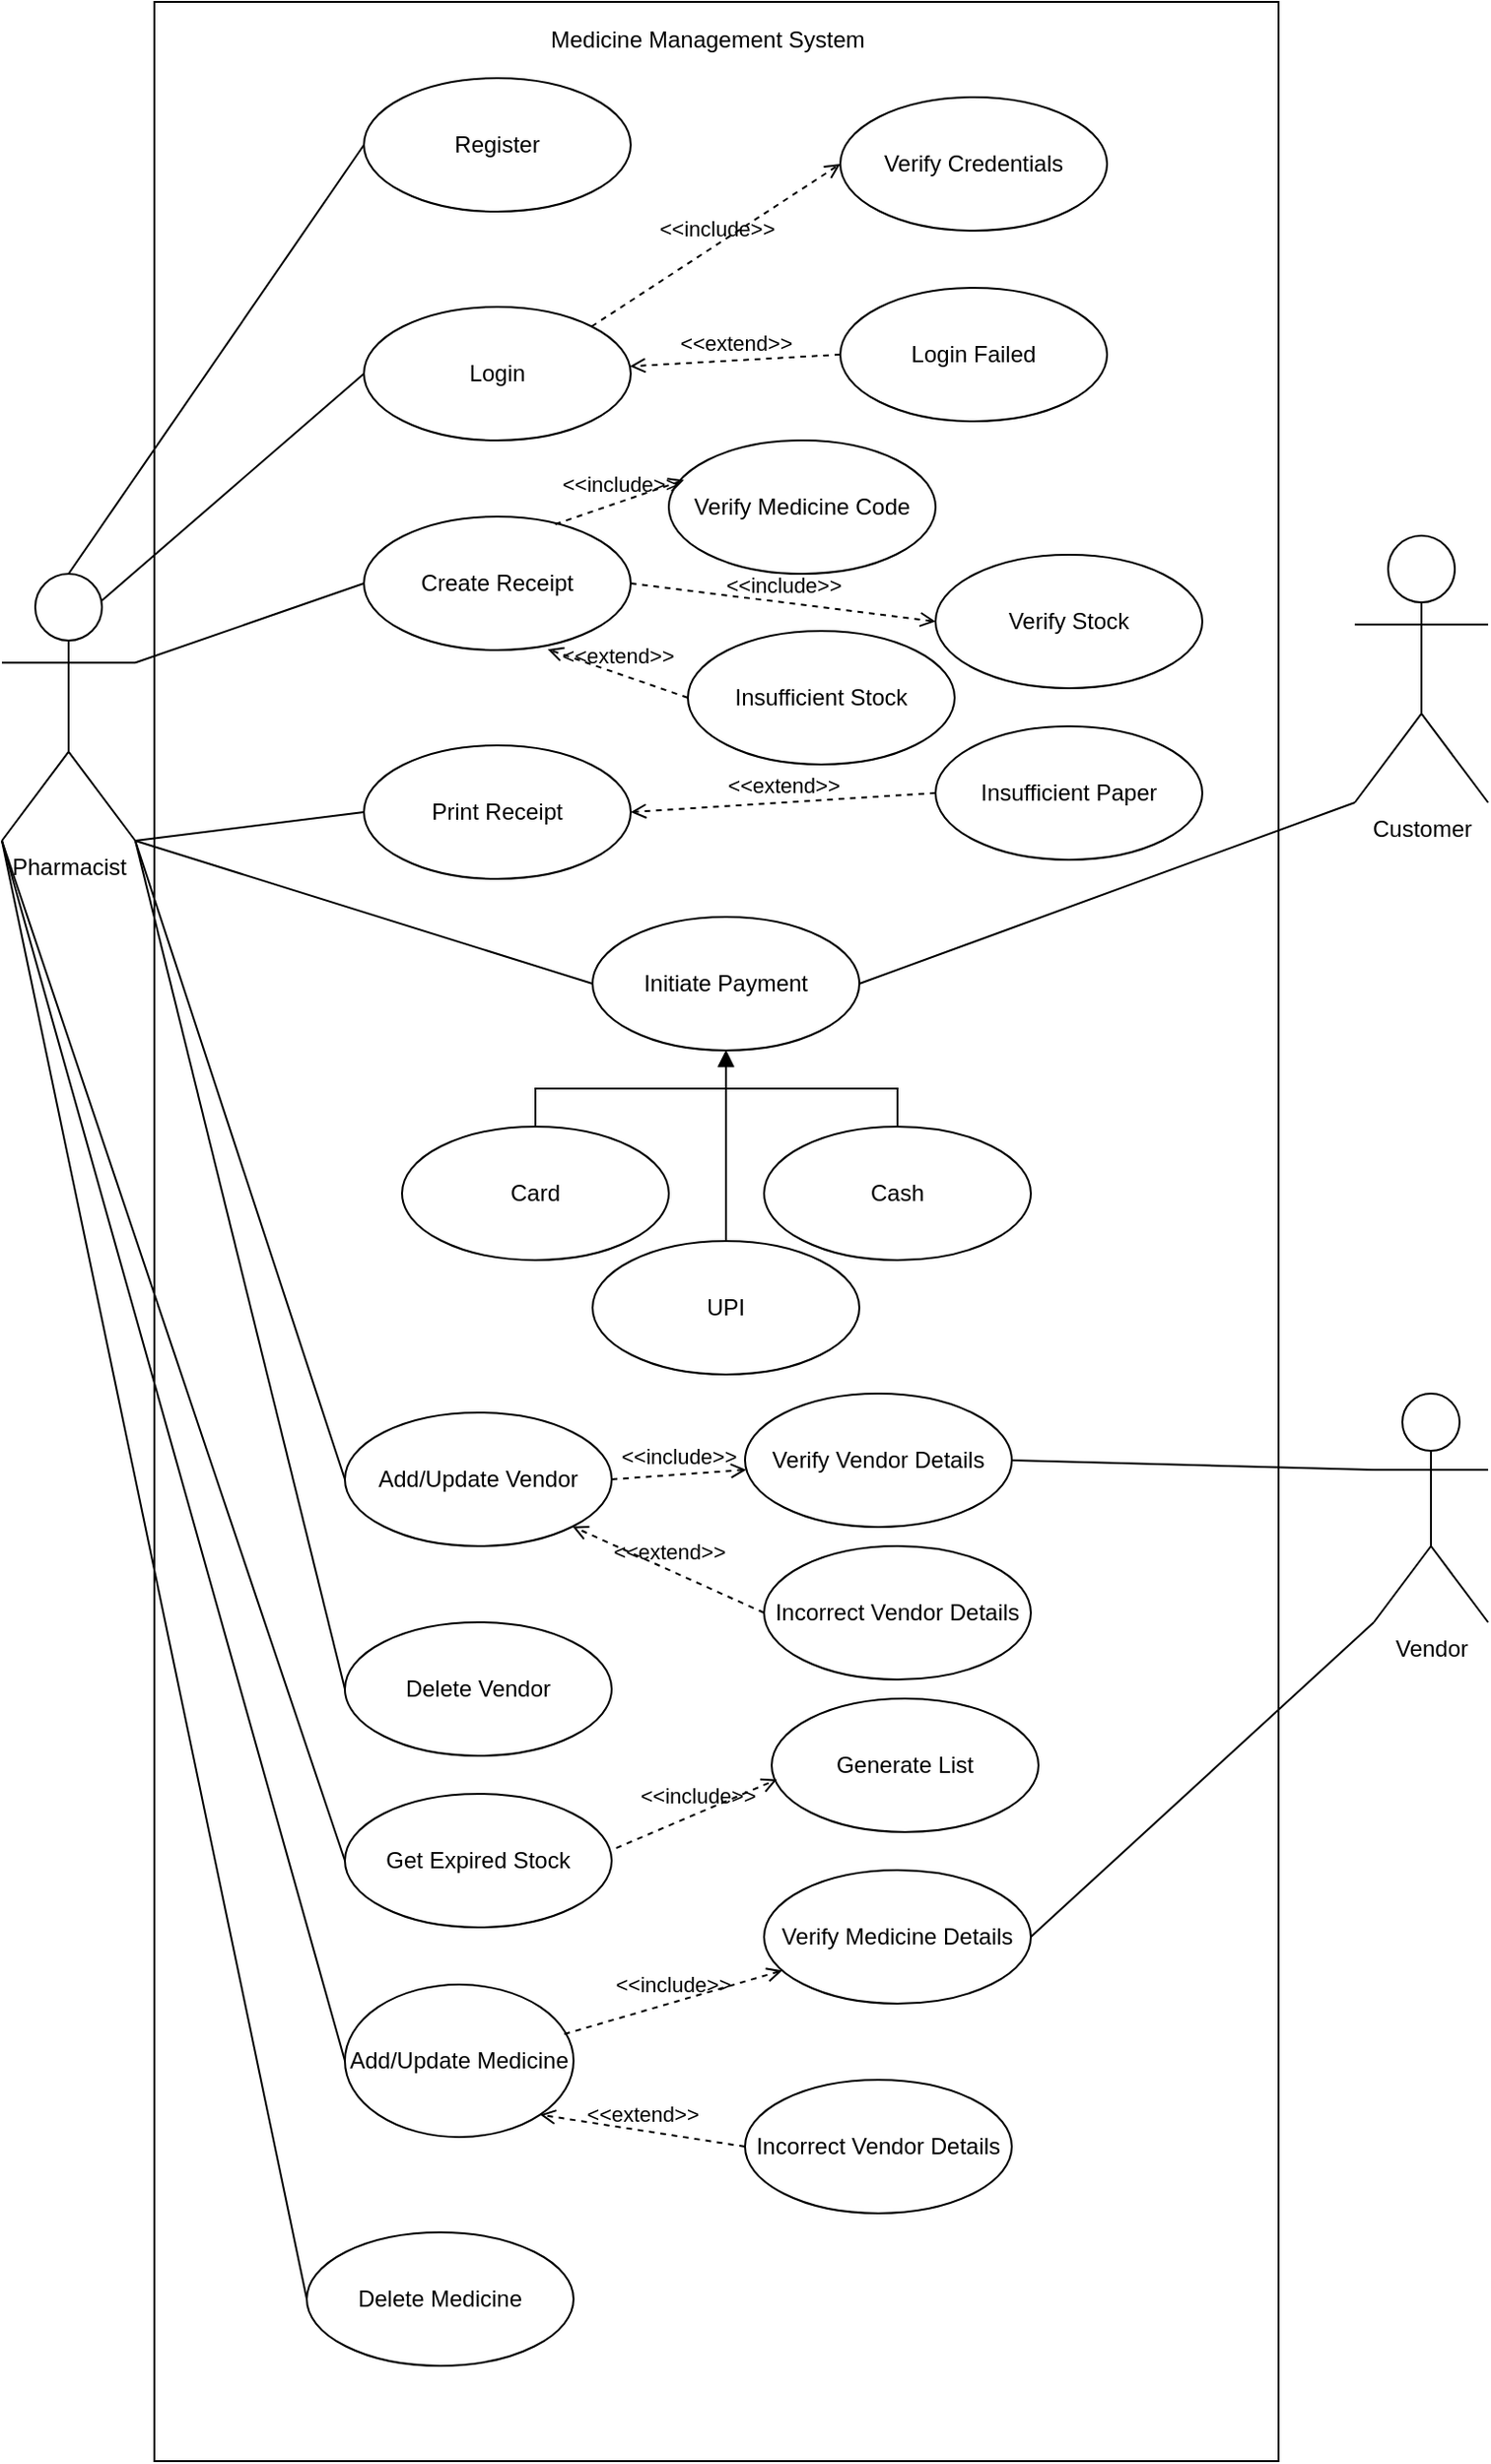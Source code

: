 <mxfile version="17.4.0" type="github">
  <diagram id="ElCQLWlFHMuAXOmdIf8C" name="Page-1">
    <mxGraphModel dx="1278" dy="556" grid="1" gridSize="10" guides="1" tooltips="1" connect="1" arrows="1" fold="1" page="1" pageScale="1" pageWidth="827" pageHeight="1169" math="0" shadow="0">
      <root>
        <mxCell id="0" />
        <mxCell id="1" parent="0" />
        <mxCell id="MdpefkmQe82eX2L2h6vF-3" value="" style="rounded=0;whiteSpace=wrap;html=1;" parent="1" vertex="1">
          <mxGeometry x="104" y="60" width="590" height="1290" as="geometry" />
        </mxCell>
        <mxCell id="MdpefkmQe82eX2L2h6vF-4" value="Pharmacist" style="shape=umlActor;verticalLabelPosition=bottom;verticalAlign=top;html=1;outlineConnect=0;" parent="1" vertex="1">
          <mxGeometry x="24" y="360" width="70" height="140" as="geometry" />
        </mxCell>
        <mxCell id="MdpefkmQe82eX2L2h6vF-5" value="Customer" style="shape=umlActor;verticalLabelPosition=bottom;verticalAlign=top;html=1;outlineConnect=0;" parent="1" vertex="1">
          <mxGeometry x="734" y="340" width="70" height="140" as="geometry" />
        </mxCell>
        <mxCell id="MdpefkmQe82eX2L2h6vF-6" value="Register" style="ellipse;whiteSpace=wrap;html=1;" parent="1" vertex="1">
          <mxGeometry x="214" y="100" width="140" height="70" as="geometry" />
        </mxCell>
        <mxCell id="MdpefkmQe82eX2L2h6vF-7" value="Login" style="ellipse;whiteSpace=wrap;html=1;" parent="1" vertex="1">
          <mxGeometry x="214" y="220" width="140" height="70" as="geometry" />
        </mxCell>
        <mxCell id="MdpefkmQe82eX2L2h6vF-8" value="Create Receipt" style="ellipse;whiteSpace=wrap;html=1;" parent="1" vertex="1">
          <mxGeometry x="214" y="330" width="140" height="70" as="geometry" />
        </mxCell>
        <mxCell id="MdpefkmQe82eX2L2h6vF-9" value="Print Receipt" style="ellipse;whiteSpace=wrap;html=1;" parent="1" vertex="1">
          <mxGeometry x="214" y="450" width="140" height="70" as="geometry" />
        </mxCell>
        <mxCell id="MdpefkmQe82eX2L2h6vF-10" value="Initiate Payment" style="ellipse;whiteSpace=wrap;html=1;" parent="1" vertex="1">
          <mxGeometry x="334" y="540" width="140" height="70" as="geometry" />
        </mxCell>
        <mxCell id="MdpefkmQe82eX2L2h6vF-11" value="Add/Update Vendor" style="ellipse;whiteSpace=wrap;html=1;" parent="1" vertex="1">
          <mxGeometry x="204" y="800" width="140" height="70" as="geometry" />
        </mxCell>
        <mxCell id="MdpefkmQe82eX2L2h6vF-12" value="Delete Vendor" style="ellipse;whiteSpace=wrap;html=1;" parent="1" vertex="1">
          <mxGeometry x="204" y="910" width="140" height="70" as="geometry" />
        </mxCell>
        <mxCell id="MdpefkmQe82eX2L2h6vF-13" value="Get Expired Stock" style="ellipse;whiteSpace=wrap;html=1;" parent="1" vertex="1">
          <mxGeometry x="204" y="1000" width="140" height="70" as="geometry" />
        </mxCell>
        <mxCell id="MdpefkmQe82eX2L2h6vF-14" value="Add/Update Medicine" style="ellipse;whiteSpace=wrap;html=1;" parent="1" vertex="1">
          <mxGeometry x="204" y="1100" width="120" height="80" as="geometry" />
        </mxCell>
        <mxCell id="MdpefkmQe82eX2L2h6vF-15" value="Delete Medicine" style="ellipse;whiteSpace=wrap;html=1;" parent="1" vertex="1">
          <mxGeometry x="184" y="1230" width="140" height="70" as="geometry" />
        </mxCell>
        <mxCell id="MdpefkmQe82eX2L2h6vF-18" value="" style="endArrow=none;html=1;rounded=0;entryX=0;entryY=0.5;entryDx=0;entryDy=0;exitX=1;exitY=0.333;exitDx=0;exitDy=0;exitPerimeter=0;" parent="1" source="MdpefkmQe82eX2L2h6vF-4" target="MdpefkmQe82eX2L2h6vF-8" edge="1">
          <mxGeometry width="50" height="50" relative="1" as="geometry">
            <mxPoint x="104" y="420" as="sourcePoint" />
            <mxPoint x="154" y="370" as="targetPoint" />
          </mxGeometry>
        </mxCell>
        <mxCell id="MdpefkmQe82eX2L2h6vF-19" value="" style="endArrow=none;html=1;rounded=0;exitX=0.5;exitY=0;exitDx=0;exitDy=0;exitPerimeter=0;entryX=0;entryY=0.5;entryDx=0;entryDy=0;" parent="1" source="MdpefkmQe82eX2L2h6vF-4" target="MdpefkmQe82eX2L2h6vF-6" edge="1">
          <mxGeometry width="50" height="50" relative="1" as="geometry">
            <mxPoint x="74" y="340" as="sourcePoint" />
            <mxPoint x="124" y="290" as="targetPoint" />
          </mxGeometry>
        </mxCell>
        <mxCell id="MdpefkmQe82eX2L2h6vF-20" value="" style="endArrow=none;html=1;rounded=0;exitX=0.75;exitY=0.1;exitDx=0;exitDy=0;exitPerimeter=0;entryX=0;entryY=0.5;entryDx=0;entryDy=0;" parent="1" source="MdpefkmQe82eX2L2h6vF-4" target="MdpefkmQe82eX2L2h6vF-7" edge="1">
          <mxGeometry width="50" height="50" relative="1" as="geometry">
            <mxPoint x="134" y="360" as="sourcePoint" />
            <mxPoint x="184" y="310" as="targetPoint" />
          </mxGeometry>
        </mxCell>
        <mxCell id="MdpefkmQe82eX2L2h6vF-21" value="Verify Credentials" style="ellipse;whiteSpace=wrap;html=1;" parent="1" vertex="1">
          <mxGeometry x="464" y="110" width="140" height="70" as="geometry" />
        </mxCell>
        <mxCell id="MdpefkmQe82eX2L2h6vF-22" value="Login Failed" style="ellipse;whiteSpace=wrap;html=1;" parent="1" vertex="1">
          <mxGeometry x="464" y="210" width="140" height="70" as="geometry" />
        </mxCell>
        <mxCell id="MdpefkmQe82eX2L2h6vF-23" value="&amp;lt;&amp;lt;include&amp;gt;&amp;gt;" style="html=1;verticalAlign=bottom;labelBackgroundColor=none;endArrow=open;endFill=0;dashed=1;rounded=0;exitX=1;exitY=0;exitDx=0;exitDy=0;entryX=0;entryY=0.5;entryDx=0;entryDy=0;" parent="1" source="MdpefkmQe82eX2L2h6vF-7" target="MdpefkmQe82eX2L2h6vF-21" edge="1">
          <mxGeometry width="160" relative="1" as="geometry">
            <mxPoint x="334" y="200" as="sourcePoint" />
            <mxPoint x="494" y="200" as="targetPoint" />
          </mxGeometry>
        </mxCell>
        <mxCell id="iTg3WEkYuRePEVITS8kv-1" value="&amp;lt;&amp;lt;extend&amp;gt;&amp;gt;" style="html=1;verticalAlign=bottom;labelBackgroundColor=none;endArrow=open;endFill=0;dashed=1;rounded=0;exitX=0;exitY=0.5;exitDx=0;exitDy=0;" edge="1" parent="1" source="MdpefkmQe82eX2L2h6vF-22" target="MdpefkmQe82eX2L2h6vF-7">
          <mxGeometry width="160" relative="1" as="geometry">
            <mxPoint x="484" y="300" as="sourcePoint" />
            <mxPoint x="324" y="300" as="targetPoint" />
          </mxGeometry>
        </mxCell>
        <mxCell id="iTg3WEkYuRePEVITS8kv-2" value="Verify Medicine Code" style="ellipse;whiteSpace=wrap;html=1;" vertex="1" parent="1">
          <mxGeometry x="374" y="290" width="140" height="70" as="geometry" />
        </mxCell>
        <mxCell id="iTg3WEkYuRePEVITS8kv-3" value="Verify Stock" style="ellipse;whiteSpace=wrap;html=1;" vertex="1" parent="1">
          <mxGeometry x="514" y="350" width="140" height="70" as="geometry" />
        </mxCell>
        <mxCell id="iTg3WEkYuRePEVITS8kv-4" value="Insufficient Stock" style="ellipse;whiteSpace=wrap;html=1;" vertex="1" parent="1">
          <mxGeometry x="384" y="390" width="140" height="70" as="geometry" />
        </mxCell>
        <mxCell id="iTg3WEkYuRePEVITS8kv-5" value="&amp;lt;&amp;lt;include&amp;gt;&amp;gt;" style="html=1;verticalAlign=bottom;labelBackgroundColor=none;endArrow=open;endFill=0;dashed=1;rounded=0;entryX=0.057;entryY=0.297;entryDx=0;entryDy=0;entryPerimeter=0;exitX=0.717;exitY=0.057;exitDx=0;exitDy=0;exitPerimeter=0;" edge="1" parent="1" source="MdpefkmQe82eX2L2h6vF-8" target="iTg3WEkYuRePEVITS8kv-2">
          <mxGeometry width="160" relative="1" as="geometry">
            <mxPoint x="304" y="330" as="sourcePoint" />
            <mxPoint x="464" y="330" as="targetPoint" />
          </mxGeometry>
        </mxCell>
        <mxCell id="iTg3WEkYuRePEVITS8kv-6" value="&amp;lt;&amp;lt;include&amp;gt;&amp;gt;" style="html=1;verticalAlign=bottom;labelBackgroundColor=none;endArrow=open;endFill=0;dashed=1;rounded=0;exitX=1;exitY=0.5;exitDx=0;exitDy=0;entryX=0;entryY=0.5;entryDx=0;entryDy=0;" edge="1" parent="1" source="MdpefkmQe82eX2L2h6vF-8" target="iTg3WEkYuRePEVITS8kv-3">
          <mxGeometry width="160" relative="1" as="geometry">
            <mxPoint x="274" y="410" as="sourcePoint" />
            <mxPoint x="434" y="410" as="targetPoint" />
          </mxGeometry>
        </mxCell>
        <mxCell id="iTg3WEkYuRePEVITS8kv-7" value="&amp;lt;&amp;lt;extend&amp;gt;&amp;gt;" style="html=1;verticalAlign=bottom;labelBackgroundColor=none;endArrow=open;endFill=0;dashed=1;rounded=0;exitX=0;exitY=0.5;exitDx=0;exitDy=0;entryX=0.689;entryY=0.994;entryDx=0;entryDy=0;entryPerimeter=0;" edge="1" parent="1" source="iTg3WEkYuRePEVITS8kv-4" target="MdpefkmQe82eX2L2h6vF-8">
          <mxGeometry width="160" relative="1" as="geometry">
            <mxPoint x="334" y="440" as="sourcePoint" />
            <mxPoint x="174" y="440" as="targetPoint" />
          </mxGeometry>
        </mxCell>
        <mxCell id="iTg3WEkYuRePEVITS8kv-8" value="&amp;lt;&amp;lt;extend&amp;gt;&amp;gt;" style="html=1;verticalAlign=bottom;labelBackgroundColor=none;endArrow=open;endFill=0;dashed=1;rounded=0;entryX=1;entryY=0.5;entryDx=0;entryDy=0;exitX=0;exitY=0.5;exitDx=0;exitDy=0;" edge="1" parent="1" source="iTg3WEkYuRePEVITS8kv-9" target="MdpefkmQe82eX2L2h6vF-9">
          <mxGeometry width="160" relative="1" as="geometry">
            <mxPoint x="514" y="490" as="sourcePoint" />
            <mxPoint x="354" y="490" as="targetPoint" />
          </mxGeometry>
        </mxCell>
        <mxCell id="iTg3WEkYuRePEVITS8kv-9" value="Insufficient Paper" style="ellipse;whiteSpace=wrap;html=1;" vertex="1" parent="1">
          <mxGeometry x="514" y="440" width="140" height="70" as="geometry" />
        </mxCell>
        <mxCell id="iTg3WEkYuRePEVITS8kv-10" value="" style="endArrow=none;html=1;rounded=0;exitX=1;exitY=1;exitDx=0;exitDy=0;exitPerimeter=0;entryX=0;entryY=0.5;entryDx=0;entryDy=0;" edge="1" parent="1" source="MdpefkmQe82eX2L2h6vF-4" target="MdpefkmQe82eX2L2h6vF-9">
          <mxGeometry width="50" height="50" relative="1" as="geometry">
            <mxPoint x="84" y="490" as="sourcePoint" />
            <mxPoint x="134" y="440" as="targetPoint" />
          </mxGeometry>
        </mxCell>
        <mxCell id="iTg3WEkYuRePEVITS8kv-11" value="" style="endArrow=none;html=1;rounded=0;exitX=1;exitY=1;exitDx=0;exitDy=0;exitPerimeter=0;entryX=0;entryY=0.5;entryDx=0;entryDy=0;" edge="1" parent="1" source="MdpefkmQe82eX2L2h6vF-4" target="MdpefkmQe82eX2L2h6vF-10">
          <mxGeometry width="50" height="50" relative="1" as="geometry">
            <mxPoint x="104" y="580" as="sourcePoint" />
            <mxPoint x="154" y="530" as="targetPoint" />
          </mxGeometry>
        </mxCell>
        <mxCell id="iTg3WEkYuRePEVITS8kv-12" value="" style="endArrow=none;html=1;rounded=0;exitX=1;exitY=0.5;exitDx=0;exitDy=0;entryX=0;entryY=1;entryDx=0;entryDy=0;entryPerimeter=0;" edge="1" parent="1" source="MdpefkmQe82eX2L2h6vF-10" target="MdpefkmQe82eX2L2h6vF-5">
          <mxGeometry width="50" height="50" relative="1" as="geometry">
            <mxPoint x="404" y="620" as="sourcePoint" />
            <mxPoint x="454" y="570" as="targetPoint" />
          </mxGeometry>
        </mxCell>
        <mxCell id="iTg3WEkYuRePEVITS8kv-16" style="edgeStyle=orthogonalEdgeStyle;rounded=0;orthogonalLoop=1;jettySize=auto;html=1;endArrow=block;endFill=1;" edge="1" parent="1" source="iTg3WEkYuRePEVITS8kv-13" target="MdpefkmQe82eX2L2h6vF-10">
          <mxGeometry relative="1" as="geometry" />
        </mxCell>
        <mxCell id="iTg3WEkYuRePEVITS8kv-13" value="Card" style="ellipse;whiteSpace=wrap;html=1;" vertex="1" parent="1">
          <mxGeometry x="234" y="650" width="140" height="70" as="geometry" />
        </mxCell>
        <mxCell id="iTg3WEkYuRePEVITS8kv-17" style="edgeStyle=orthogonalEdgeStyle;rounded=0;orthogonalLoop=1;jettySize=auto;html=1;exitX=0.5;exitY=0;exitDx=0;exitDy=0;entryX=0.5;entryY=1;entryDx=0;entryDy=0;endArrow=block;endFill=1;" edge="1" parent="1" source="iTg3WEkYuRePEVITS8kv-14" target="MdpefkmQe82eX2L2h6vF-10">
          <mxGeometry relative="1" as="geometry" />
        </mxCell>
        <mxCell id="iTg3WEkYuRePEVITS8kv-14" value="Cash" style="ellipse;whiteSpace=wrap;html=1;" vertex="1" parent="1">
          <mxGeometry x="424" y="650" width="140" height="70" as="geometry" />
        </mxCell>
        <mxCell id="iTg3WEkYuRePEVITS8kv-18" style="edgeStyle=orthogonalEdgeStyle;rounded=0;orthogonalLoop=1;jettySize=auto;html=1;endArrow=block;endFill=1;entryX=0.5;entryY=1;entryDx=0;entryDy=0;" edge="1" parent="1" source="iTg3WEkYuRePEVITS8kv-15" target="MdpefkmQe82eX2L2h6vF-10">
          <mxGeometry relative="1" as="geometry">
            <mxPoint x="404" y="610" as="targetPoint" />
          </mxGeometry>
        </mxCell>
        <mxCell id="iTg3WEkYuRePEVITS8kv-15" value="UPI" style="ellipse;whiteSpace=wrap;html=1;" vertex="1" parent="1">
          <mxGeometry x="334" y="710" width="140" height="70" as="geometry" />
        </mxCell>
        <mxCell id="iTg3WEkYuRePEVITS8kv-19" value="Verify Vendor Details" style="ellipse;whiteSpace=wrap;html=1;" vertex="1" parent="1">
          <mxGeometry x="414" y="790" width="140" height="70" as="geometry" />
        </mxCell>
        <mxCell id="iTg3WEkYuRePEVITS8kv-20" value="Vendor" style="shape=umlActor;verticalLabelPosition=bottom;verticalAlign=top;html=1;outlineConnect=0;" vertex="1" parent="1">
          <mxGeometry x="744" y="790" width="60" height="120" as="geometry" />
        </mxCell>
        <mxCell id="iTg3WEkYuRePEVITS8kv-21" value="" style="endArrow=none;html=1;rounded=0;exitX=1;exitY=0.5;exitDx=0;exitDy=0;entryX=0;entryY=0.333;entryDx=0;entryDy=0;entryPerimeter=0;" edge="1" parent="1" source="iTg3WEkYuRePEVITS8kv-19" target="iTg3WEkYuRePEVITS8kv-20">
          <mxGeometry width="50" height="50" relative="1" as="geometry">
            <mxPoint x="584" y="870" as="sourcePoint" />
            <mxPoint x="634" y="820" as="targetPoint" />
          </mxGeometry>
        </mxCell>
        <mxCell id="iTg3WEkYuRePEVITS8kv-22" value="" style="endArrow=none;html=1;rounded=0;exitX=1;exitY=1;exitDx=0;exitDy=0;exitPerimeter=0;entryX=0;entryY=0.5;entryDx=0;entryDy=0;" edge="1" parent="1" source="MdpefkmQe82eX2L2h6vF-4" target="MdpefkmQe82eX2L2h6vF-11">
          <mxGeometry width="50" height="50" relative="1" as="geometry">
            <mxPoint x="44" y="950" as="sourcePoint" />
            <mxPoint x="94" y="900" as="targetPoint" />
          </mxGeometry>
        </mxCell>
        <mxCell id="iTg3WEkYuRePEVITS8kv-24" value="" style="endArrow=none;html=1;rounded=0;exitX=1;exitY=1;exitDx=0;exitDy=0;exitPerimeter=0;entryX=0;entryY=0.5;entryDx=0;entryDy=0;" edge="1" parent="1" source="MdpefkmQe82eX2L2h6vF-4" target="MdpefkmQe82eX2L2h6vF-12">
          <mxGeometry width="50" height="50" relative="1" as="geometry">
            <mxPoint x="34" y="670" as="sourcePoint" />
            <mxPoint x="84" y="620" as="targetPoint" />
          </mxGeometry>
        </mxCell>
        <mxCell id="iTg3WEkYuRePEVITS8kv-25" value="" style="endArrow=none;html=1;rounded=0;exitX=0;exitY=1;exitDx=0;exitDy=0;exitPerimeter=0;entryX=0;entryY=0.5;entryDx=0;entryDy=0;" edge="1" parent="1" source="MdpefkmQe82eX2L2h6vF-4" target="MdpefkmQe82eX2L2h6vF-13">
          <mxGeometry width="50" height="50" relative="1" as="geometry">
            <mxPoint x="44" y="830" as="sourcePoint" />
            <mxPoint x="94" y="780" as="targetPoint" />
          </mxGeometry>
        </mxCell>
        <mxCell id="iTg3WEkYuRePEVITS8kv-26" value="" style="endArrow=none;html=1;rounded=0;exitX=0;exitY=1;exitDx=0;exitDy=0;exitPerimeter=0;entryX=0;entryY=0.5;entryDx=0;entryDy=0;" edge="1" parent="1" source="MdpefkmQe82eX2L2h6vF-4" target="MdpefkmQe82eX2L2h6vF-14">
          <mxGeometry width="50" height="50" relative="1" as="geometry">
            <mxPoint x="34" y="950" as="sourcePoint" />
            <mxPoint x="84" y="900" as="targetPoint" />
          </mxGeometry>
        </mxCell>
        <mxCell id="iTg3WEkYuRePEVITS8kv-27" value="" style="endArrow=none;html=1;rounded=0;exitX=0;exitY=1;exitDx=0;exitDy=0;exitPerimeter=0;entryX=0;entryY=0.5;entryDx=0;entryDy=0;" edge="1" parent="1" source="MdpefkmQe82eX2L2h6vF-4" target="MdpefkmQe82eX2L2h6vF-15">
          <mxGeometry width="50" height="50" relative="1" as="geometry">
            <mxPoint x="44" y="880" as="sourcePoint" />
            <mxPoint x="94" y="830" as="targetPoint" />
          </mxGeometry>
        </mxCell>
        <mxCell id="iTg3WEkYuRePEVITS8kv-28" value="&amp;lt;&amp;lt;include&amp;gt;&amp;gt;" style="html=1;verticalAlign=bottom;labelBackgroundColor=none;endArrow=open;endFill=0;dashed=1;rounded=0;exitX=1;exitY=0.5;exitDx=0;exitDy=0;" edge="1" parent="1" source="MdpefkmQe82eX2L2h6vF-11" target="iTg3WEkYuRePEVITS8kv-19">
          <mxGeometry width="160" relative="1" as="geometry">
            <mxPoint x="344" y="810" as="sourcePoint" />
            <mxPoint x="504" y="810" as="targetPoint" />
          </mxGeometry>
        </mxCell>
        <mxCell id="iTg3WEkYuRePEVITS8kv-29" value="&amp;lt;&amp;lt;extend&amp;gt;&amp;gt;" style="html=1;verticalAlign=bottom;labelBackgroundColor=none;endArrow=open;endFill=0;dashed=1;rounded=0;exitX=0;exitY=0.5;exitDx=0;exitDy=0;entryX=1;entryY=1;entryDx=0;entryDy=0;" edge="1" parent="1" source="iTg3WEkYuRePEVITS8kv-30" target="MdpefkmQe82eX2L2h6vF-11">
          <mxGeometry width="160" relative="1" as="geometry">
            <mxPoint x="414" y="880" as="sourcePoint" />
            <mxPoint x="344" y="880" as="targetPoint" />
          </mxGeometry>
        </mxCell>
        <mxCell id="iTg3WEkYuRePEVITS8kv-30" value="Incorrect Vendor Details" style="ellipse;whiteSpace=wrap;html=1;" vertex="1" parent="1">
          <mxGeometry x="424" y="870" width="140" height="70" as="geometry" />
        </mxCell>
        <mxCell id="iTg3WEkYuRePEVITS8kv-31" value="Verify Medicine Details" style="ellipse;whiteSpace=wrap;html=1;" vertex="1" parent="1">
          <mxGeometry x="424" y="1040" width="140" height="70" as="geometry" />
        </mxCell>
        <mxCell id="iTg3WEkYuRePEVITS8kv-32" value="" style="endArrow=none;html=1;rounded=0;exitX=1;exitY=0.5;exitDx=0;exitDy=0;entryX=0;entryY=1;entryDx=0;entryDy=0;entryPerimeter=0;" edge="1" parent="1" source="iTg3WEkYuRePEVITS8kv-31" target="iTg3WEkYuRePEVITS8kv-20">
          <mxGeometry width="50" height="50" relative="1" as="geometry">
            <mxPoint x="584" y="1070" as="sourcePoint" />
            <mxPoint x="744" y="1110" as="targetPoint" />
          </mxGeometry>
        </mxCell>
        <mxCell id="iTg3WEkYuRePEVITS8kv-33" value="&amp;lt;&amp;lt;include&amp;gt;&amp;gt;" style="html=1;verticalAlign=bottom;labelBackgroundColor=none;endArrow=open;endFill=0;dashed=1;rounded=0;exitX=0.96;exitY=0.325;exitDx=0;exitDy=0;exitPerimeter=0;" edge="1" parent="1" target="iTg3WEkYuRePEVITS8kv-31" source="MdpefkmQe82eX2L2h6vF-14">
          <mxGeometry width="160" relative="1" as="geometry">
            <mxPoint x="344" y="1035" as="sourcePoint" />
            <mxPoint x="504" y="1010" as="targetPoint" />
          </mxGeometry>
        </mxCell>
        <mxCell id="iTg3WEkYuRePEVITS8kv-34" value="&amp;lt;&amp;lt;extend&amp;gt;&amp;gt;" style="html=1;verticalAlign=bottom;labelBackgroundColor=none;endArrow=open;endFill=0;dashed=1;rounded=0;exitX=0;exitY=0.5;exitDx=0;exitDy=0;entryX=1;entryY=1;entryDx=0;entryDy=0;" edge="1" parent="1" source="iTg3WEkYuRePEVITS8kv-35" target="MdpefkmQe82eX2L2h6vF-14">
          <mxGeometry width="160" relative="1" as="geometry">
            <mxPoint x="409.26" y="1080.27" as="sourcePoint" />
            <mxPoint x="314" y="1060" as="targetPoint" />
          </mxGeometry>
        </mxCell>
        <mxCell id="iTg3WEkYuRePEVITS8kv-35" value="Incorrect Vendor Details" style="ellipse;whiteSpace=wrap;html=1;" vertex="1" parent="1">
          <mxGeometry x="414" y="1150" width="140" height="70" as="geometry" />
        </mxCell>
        <mxCell id="iTg3WEkYuRePEVITS8kv-36" value="Generate List" style="ellipse;whiteSpace=wrap;html=1;" vertex="1" parent="1">
          <mxGeometry x="428" y="950" width="140" height="70" as="geometry" />
        </mxCell>
        <mxCell id="iTg3WEkYuRePEVITS8kv-37" value="&amp;lt;&amp;lt;include&amp;gt;&amp;gt;" style="html=1;verticalAlign=bottom;labelBackgroundColor=none;endArrow=open;endFill=0;dashed=1;rounded=0;exitX=1.017;exitY=0.406;exitDx=0;exitDy=0;exitPerimeter=0;entryX=0.02;entryY=0.606;entryDx=0;entryDy=0;entryPerimeter=0;" edge="1" parent="1" source="MdpefkmQe82eX2L2h6vF-13" target="iTg3WEkYuRePEVITS8kv-36">
          <mxGeometry width="160" relative="1" as="geometry">
            <mxPoint x="344" y="1000" as="sourcePoint" />
            <mxPoint x="504" y="1000" as="targetPoint" />
          </mxGeometry>
        </mxCell>
        <mxCell id="iTg3WEkYuRePEVITS8kv-38" value="Medicine Management System" style="text;html=1;align=center;verticalAlign=middle;resizable=0;points=[];autosize=1;strokeColor=none;fillColor=none;" vertex="1" parent="1">
          <mxGeometry x="304" y="70" width="180" height="20" as="geometry" />
        </mxCell>
      </root>
    </mxGraphModel>
  </diagram>
</mxfile>
